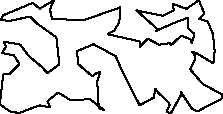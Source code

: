 unitsize(0.001cm);
// 23210.5
draw((3477,949)--(3393,782));
draw((3393,782)--(3613,523));
draw((3613,523)--(3972,329));
draw((3972,329)--(3941,258));
draw((3941,258)--(3527,41));
draw((3527,41)--(3431,78));
draw((3431,78)--(3230,380));
draw((3230,380)--(3232,324));
draw((3232,324)--(3048,1));
draw((3048,1)--(2977,39));
draw((2977,39)--(3035,152));
draw((3035,152)--(3019,189));
draw((3019,189)--(2823,376));
draw((2823,376)--(2779,435));
draw((2779,435)--(2753,283));
draw((2753,283)--(2502,146));
draw((2502,146)--(2186,766));
draw((2186,766)--(2081,1011));
draw((2081,1011)--(1689,1223));
draw((1689,1223)--(1398,1100));
draw((1398,1100)--(1419,872));
draw((1419,872)--(1668,658));
draw((1668,658)--(1741,712));
draw((1741,712)--(1806,733));
draw((1806,733)--(1754,559));
draw((1754,559)--(1782,93));
draw((1782,93)--(1878,59));
draw((1878,59)--(1628,253));
draw((1628,253)--(1280,237));
draw((1280,237)--(1067,371));
draw((1067,371)--(876,220));
draw((876,220)--(923,108));
draw((923,108)--(741,146));
draw((741,146)--(640,110));
draw((640,110)--(374,9));
draw((374,9)--(217,38));
draw((217,38)--(48,154));
draw((48,154)--(48,267));
draw((48,267)--(96,691));
draw((96,691)--(201,693));
draw((201,693)--(382,872));
draw((382,872)--(285,1029));
draw((285,1029)--(78,1066));
draw((78,1066)--(144,1185));
draw((144,1185)--(106,1267));
draw((106,1267)--(397,1217));
draw((397,1217)--(538,1023));
draw((538,1023)--(765,833));
draw((765,833)--(878,715));
draw((878,715)--(1086,868));
draw((1086,868)--(1034,1344));
draw((1034,1344)--(678,1599));
draw((678,1599)--(571,1711));
draw((571,1711)--(198,1632));
draw((198,1632)--(53,1657));
draw((53,1657)--(91,1732));
draw((91,1732)--(618,1953));
draw((618,1953)--(739,1850));
draw((739,1850)--(989,1997));
draw((989,1997)--(920,1835));
draw((920,1835)--(958,1670));
draw((958,1670)--(1513,1646));
draw((1513,1646)--(2164,1874));
draw((2164,1874)--(2143,1611));
draw((2143,1611)--(2053,1461));
draw((2053,1461)--(1937,1400));
draw((1937,1400)--(2243,1332));
draw((2243,1332)--(2502,1274));
draw((2502,1274)--(2503,1172));
draw((2503,1172)--(2609,1286));
draw((2609,1286)--(2643,1320));
draw((2643,1320)--(2849,1214));
draw((2849,1214)--(3029,1242));
draw((3029,1242)--(3061,1211));
draw((3061,1211)--(3239,1376));
draw((3239,1376)--(3404,1307));
draw((3404,1307)--(3423,1241));
draw((3423,1241)--(3468,1404));
draw((3468,1404)--(3364,1498));
draw((3364,1498)--(3359,1693));
draw((3359,1693)--(3098,1594));
draw((3098,1594)--(2790,1457));
draw((2790,1457)--(2835,1472));
draw((2835,1472)--(2445,1820));
draw((2445,1820)--(2916,1724));
draw((2916,1724)--(3105,1823));
draw((3105,1823)--(3083,1938));
draw((3083,1938)--(3104,1931));
draw((3104,1931)--(3326,1846));
draw((3326,1846)--(3548,1999));
draw((3548,1999)--(3646,1758));
draw((3646,1758)--(3551,1673));
draw((3551,1673)--(3702,1624));
draw((3702,1624)--(3796,1401));
draw((3796,1401)--(3825,1101));
draw((3825,1101)--(3803,886));
draw((3803,886)--(3502,1067));
draw((3502,1067)--(3430,1088));
draw((3430,1088)--(3479,1023));
draw((3479,1023)--(3477,949));
